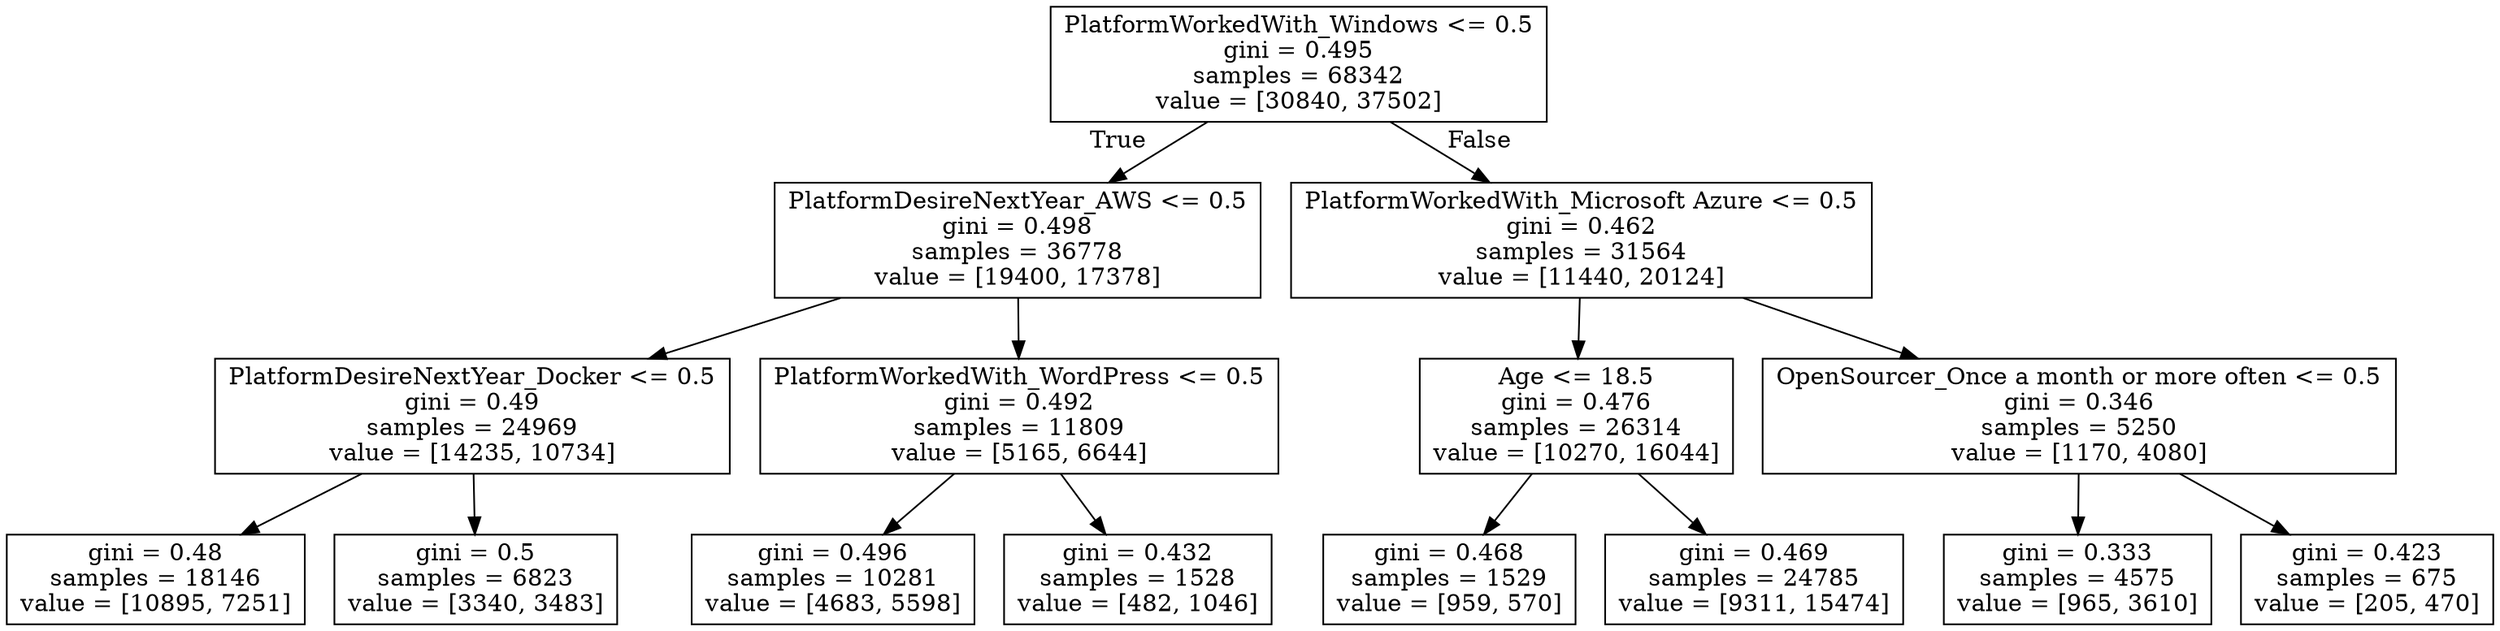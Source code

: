 digraph Tree {
node [shape=box] ;
0 [label="PlatformWorkedWith_Windows <= 0.5\ngini = 0.495\nsamples = 68342\nvalue = [30840, 37502]"] ;
1 [label="PlatformDesireNextYear_AWS <= 0.5\ngini = 0.498\nsamples = 36778\nvalue = [19400, 17378]"] ;
0 -> 1 [labeldistance=2.5, labelangle=45, headlabel="True"] ;
2 [label="PlatformDesireNextYear_Docker <= 0.5\ngini = 0.49\nsamples = 24969\nvalue = [14235, 10734]"] ;
1 -> 2 ;
3 [label="gini = 0.48\nsamples = 18146\nvalue = [10895, 7251]"] ;
2 -> 3 ;
4 [label="gini = 0.5\nsamples = 6823\nvalue = [3340, 3483]"] ;
2 -> 4 ;
5 [label="PlatformWorkedWith_WordPress <= 0.5\ngini = 0.492\nsamples = 11809\nvalue = [5165, 6644]"] ;
1 -> 5 ;
6 [label="gini = 0.496\nsamples = 10281\nvalue = [4683, 5598]"] ;
5 -> 6 ;
7 [label="gini = 0.432\nsamples = 1528\nvalue = [482, 1046]"] ;
5 -> 7 ;
8 [label="PlatformWorkedWith_Microsoft Azure <= 0.5\ngini = 0.462\nsamples = 31564\nvalue = [11440, 20124]"] ;
0 -> 8 [labeldistance=2.5, labelangle=-45, headlabel="False"] ;
9 [label="Age <= 18.5\ngini = 0.476\nsamples = 26314\nvalue = [10270, 16044]"] ;
8 -> 9 ;
10 [label="gini = 0.468\nsamples = 1529\nvalue = [959, 570]"] ;
9 -> 10 ;
11 [label="gini = 0.469\nsamples = 24785\nvalue = [9311, 15474]"] ;
9 -> 11 ;
12 [label="OpenSourcer_Once a month or more often <= 0.5\ngini = 0.346\nsamples = 5250\nvalue = [1170, 4080]"] ;
8 -> 12 ;
13 [label="gini = 0.333\nsamples = 4575\nvalue = [965, 3610]"] ;
12 -> 13 ;
14 [label="gini = 0.423\nsamples = 675\nvalue = [205, 470]"] ;
12 -> 14 ;
}